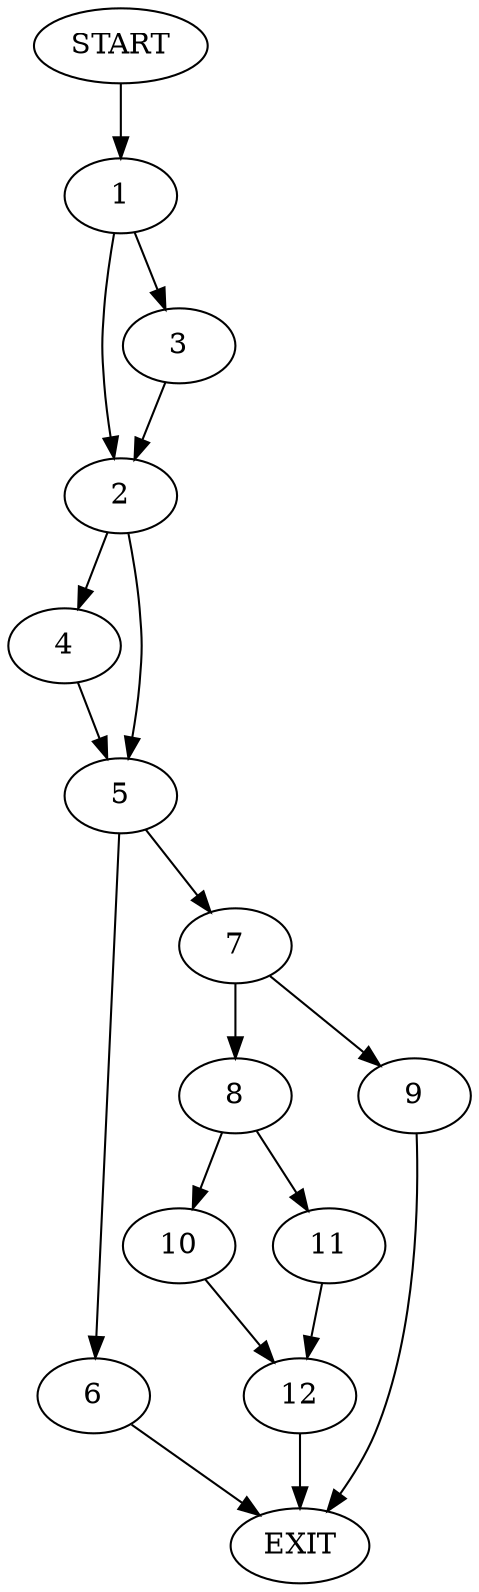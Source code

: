 digraph {
0 [label="START"]
13 [label="EXIT"]
0 -> 1
1 -> 2
1 -> 3
2 -> 4
2 -> 5
3 -> 2
5 -> 6
5 -> 7
4 -> 5
6 -> 13
7 -> 8
7 -> 9
8 -> 10
8 -> 11
9 -> 13
11 -> 12
10 -> 12
12 -> 13
}
